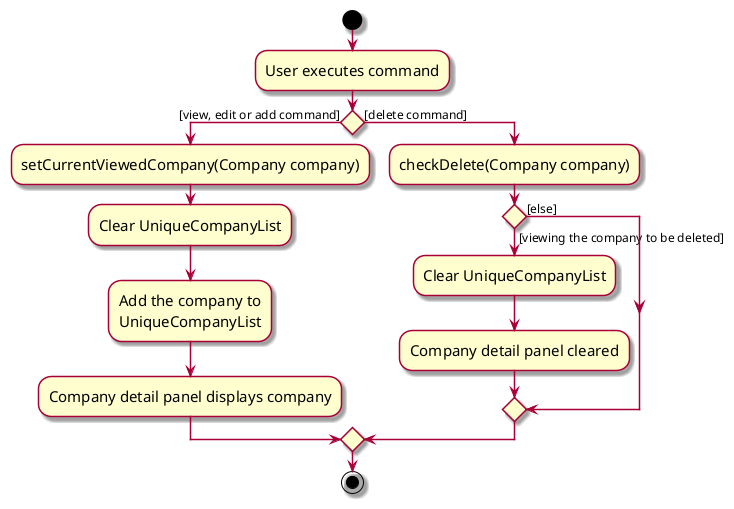 @startuml
skin rose
skinparam ActivityFontSize 15
skinparam ArrowFontSize 12
start
:User executes command;

'Since the beta syntax does not support placing the condition outside the
'diamond we place it as the true branch instead.

if () then ([view, edit or add command])
    :setCurrentViewedCompany(Company company);
    :Clear UniqueCompanyList;
    :Add the company to
    UniqueCompanyList;
    :Company detail panel displays company;
else ([delete command])
    :checkDelete(Company company);
    if () then ([viewing the company to be deleted])
        :Clear UniqueCompanyList;
        :Company detail panel cleared;
    else ([else])
    endif

endif
stop
@enduml
